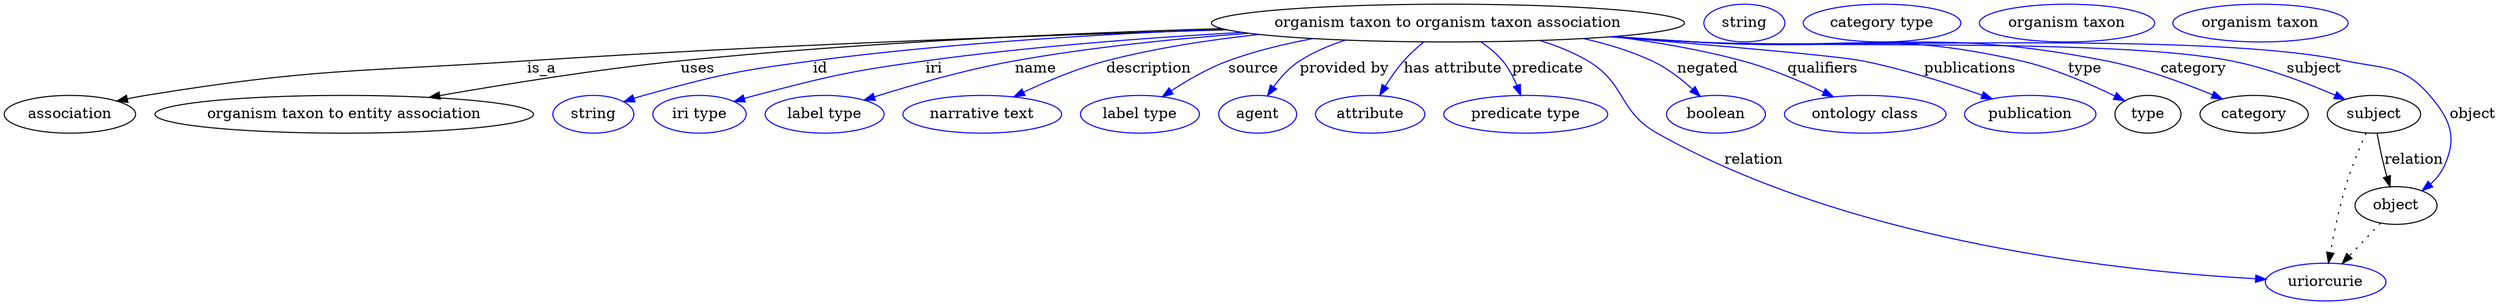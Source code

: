digraph {
	graph [bb="0,0,2367.4,283"];
	node [label="\N"];
	"organism taxon to organism taxon association"	[height=0.5,
		label="organism taxon to organism taxon association",
		pos="1371.4,265",
		width=6.2467];
	association	[height=0.5,
		pos="62.394,178",
		width=1.7332];
	"organism taxon to organism taxon association" -> association	[label=is_a,
		lp="509.39,221.5",
		pos="e,106.89,190.69 1161,258.6 983.5,253.33 722.64,243.89 495.39,229 334.18,218.44 292.81,222.21 133.39,196 128,195.11 122.41,194.04 \
116.84,192.88"];
	"organism taxon to entity association"	[height=0.5,
		pos="322.39,178",
		width=5.0009];
	"organism taxon to organism taxon association" -> "organism taxon to entity association"	[label=uses,
		lp="657.89,221.5",
		pos="e,403.04,194.1 1156.1,259.76 1010.5,255.4 814.01,246.61 641.39,229 563.97,221.1 476.71,207.06 413.05,195.87"];
	id	[color=blue,
		height=0.5,
		label=string,
		pos="558.39,178",
		width=1.0652];
	"organism taxon to organism taxon association" -> id	[color=blue,
		label=id,
		lp="774.39,221.5",
		pos="e,587.38,189.99 1158.6,259.16 1042.6,254.64 896.67,245.9 767.39,229 694.97,219.53 676.77,215.57 606.39,196 603.29,195.14 600.09,\
194.17 596.89,193.15",
		style=solid];
	iri	[color=blue,
		height=0.5,
		label="iri type",
		pos="659.39,178",
		width=1.2277];
	"organism taxon to organism taxon association" -> iri	[color=blue,
		label=iri,
		lp="882.39,221.5",
		pos="e,692.31,190.17 1175.5,256.12 1083.7,250.92 973.17,242.48 874.39,229 801.59,219.06 783.48,214.58 712.39,196 709.02,195.12 705.54,\
194.15 702.06,193.13",
		style=solid];
	name	[color=blue,
		height=0.5,
		label="label type",
		pos="778.39,178",
		width=1.5707];
	"organism taxon to organism taxon association" -> name	[color=blue,
		label=name,
		lp="979.39,221.5",
		pos="e,816.06,191.6 1182,255.27 1111.7,250.1 1031.6,241.92 959.39,229 913.34,220.76 862.04,206.04 825.85,194.7",
		style=solid];
	description	[color=blue,
		height=0.5,
		label="narrative text",
		pos="928.39,178",
		width=2.0943];
	"organism taxon to organism taxon association" -> description	[color=blue,
		label=description,
		lp="1086.9,221.5",
		pos="e,958.58,194.71 1191.7,254.15 1144,248.96 1092.8,241.05 1046.4,229 1019.3,221.95 990.25,209.73 967.79,199.14",
		style=solid];
	source	[color=blue,
		height=0.5,
		label="label type",
		pos="1078.4,178",
		width=1.5707];
	"organism taxon to organism taxon association" -> source	[color=blue,
		label=source,
		lp="1186.4,221.5",
		pos="e,1099.7,194.74 1242.9,250.19 1215.8,245.16 1187.8,238.31 1162.4,229 1143.3,222.02 1123.8,210.65 1108.3,200.52",
		style=solid];
	"provided by"	[color=blue,
		height=0.5,
		label=agent,
		pos="1190.4,178",
		width=1.0291];
	"organism taxon to organism taxon association" -> "provided by"	[color=blue,
		label="provided by",
		lp="1272.9,221.5",
		pos="e,1199.8,195.8 1273.9,248.7 1258.6,243.84 1243.6,237.43 1230.4,229 1220.6,222.73 1212.1,213.24 1205.5,204.2",
		style=solid];
	"has attribute"	[color=blue,
		height=0.5,
		label=attribute,
		pos="1297.4,178",
		width=1.4443];
	"organism taxon to organism taxon association" -> "has attribute"	[color=blue,
		label="has attribute",
		lp="1376.4,221.5",
		pos="e,1306.6,196.11 1348.4,247.02 1341.9,241.64 1335,235.41 1329.4,229 1323,221.7 1316.9,212.98 1311.8,204.88",
		style=solid];
	predicate	[color=blue,
		height=0.5,
		label="predicate type",
		pos="1445.4,178",
		width=2.1665];
	"organism taxon to organism taxon association" -> predicate	[color=blue,
		label=predicate,
		lp="1466.4,221.5",
		pos="e,1440.6,196.07 1402.6,247.14 1410.1,242.04 1417.6,235.93 1423.4,229 1429.1,222.17 1433.6,213.63 1437,205.55",
		style=solid];
	relation	[color=blue,
		height=0.5,
		label=uriorcurie,
		pos="2205.4,18",
		width=1.5887];
	"organism taxon to organism taxon association" -> relation	[color=blue,
		label=relation,
		lp="1662.4,134.5",
		pos="e,2148.4,20.724 1458.9,248.32 1474.7,243.48 1490.5,237.18 1504.4,229 1541,207.46 1533.4,180.83 1570.4,160 1757.5,54.568 2017.1,27.969 \
2138.2,21.261",
		style=solid];
	negated	[color=blue,
		height=0.5,
		label=boolean,
		pos="1626.4,178",
		width=1.2999];
	"organism taxon to organism taxon association" -> negated	[color=blue,
		label=negated,
		lp="1618.4,221.5",
		pos="e,1611.4,195.07 1500.5,250.2 1522.8,245.17 1545.2,238.33 1565.4,229 1579.6,222.44 1593.3,211.78 1604.1,201.98",
		style=solid];
	qualifiers	[color=blue,
		height=0.5,
		label="ontology class",
		pos="1767.4,178",
		width=2.1304];
	"organism taxon to organism taxon association" -> qualifiers	[color=blue,
		label=qualifiers,
		lp="1727.9,221.5",
		pos="e,1737.2,194.81 1529.5,252.14 1569.7,246.97 1612.5,239.58 1651.4,229 1677.9,221.8 1706.2,209.69 1728.2,199.19",
		style=solid];
	publications	[color=blue,
		height=0.5,
		label=publication,
		pos="1924.4,178",
		width=1.7332];
	"organism taxon to organism taxon association" -> publications	[color=blue,
		label=publications,
		lp="1867.4,221.5",
		pos="e,1888.3,192.8 1525.7,251.89 1625.8,243.76 1741.8,233.7 1765.4,229 1804.3,221.25 1847.2,207.45 1878.6,196.31",
		style=solid];
	type	[height=0.5,
		pos="2036.4,178",
		width=0.86659];
	"organism taxon to organism taxon association" -> type	[color=blue,
		label=type,
		lp="1976.4,221.5",
		pos="e,2014,190.96 1529.7,252.19 1555,250.39 1580.9,248.6 1605.4,247 1743.1,238 1780.9,259.74 1915.4,229 1946.9,221.79 1980.8,207.13 \
2004.7,195.54",
		style=solid];
	category	[height=0.5,
		pos="2137.4,178",
		width=1.4263];
	"organism taxon to organism taxon association" -> category	[color=blue,
		label=category,
		lp="2079.9,221.5",
		pos="e,2107.3,192.59 1528.1,252.04 1553.9,250.24 1580.4,248.48 1605.4,247 1779.1,236.7 1825.7,262.43 1996.4,229 2031.7,222.08 2070.2,\
207.99 2098,196.52",
		style=solid];
	subject	[height=0.5,
		pos="2251.4,178",
		width=1.2277];
	"organism taxon to organism taxon association" -> subject	[color=blue,
		label=subject,
		lp="2194.4,221.5",
		pos="e,2223.8,192.12 1526.2,251.94 1552.6,250.11 1579.8,248.38 1605.4,247 1718.6,240.89 2004.1,250.84 2115.4,229 2150,222.2 2187.5,207.84 \
2214.4,196.25",
		style=solid];
	object	[height=0.5,
		pos="2272.4,91",
		width=1.0832];
	"organism taxon to organism taxon association" -> object	[color=blue,
		label=object,
		lp="2345.4,178",
		pos="e,2297.3,105.25 1525.2,251.87 1551.9,250.03 1579.5,248.32 1605.4,247 1742.8,240.01 2089.8,257.71 2224.4,229 2262,220.98 2279.4,225.22 \
2304.4,196 2324.7,172.29 2331.1,155.03 2317.4,127 2314.5,121.17 2310.2,116.02 2305.3,111.6",
		style=solid];
	association_type	[color=blue,
		height=0.5,
		label=string,
		pos="1652.4,265",
		width=1.0652];
	association_category	[color=blue,
		height=0.5,
		label="category type",
		pos="1783.4,265",
		width=2.0762];
	subject -> relation	[pos="e,2208.1,36.136 2243.8,160.24 2237.9,146.64 2229.8,126.88 2224.4,109 2218.1,88.265 2213.2,64.241 2209.9,46.231",
		style=dotted];
	subject -> object	[label=relation,
		lp="2289.4,134.5",
		pos="e,2266.7,108.98 2254.4,159.77 2256.2,150.09 2258.6,137.8 2261.4,127 2262.1,124.32 2262.9,121.53 2263.7,118.76"];
	"organism taxon to organism taxon association_subject"	[color=blue,
		height=0.5,
		label="organism taxon",
		pos="1959.4,265",
		width=2.3109];
	object -> relation	[pos="e,2221.2,35.702 2257.5,74.243 2248.9,65.127 2237.9,53.465 2228.2,43.208",
		style=dotted];
	"organism taxon to organism taxon association_object"	[color=blue,
		height=0.5,
		label="organism taxon",
		pos="2143.4,265",
		width=2.3109];
}
